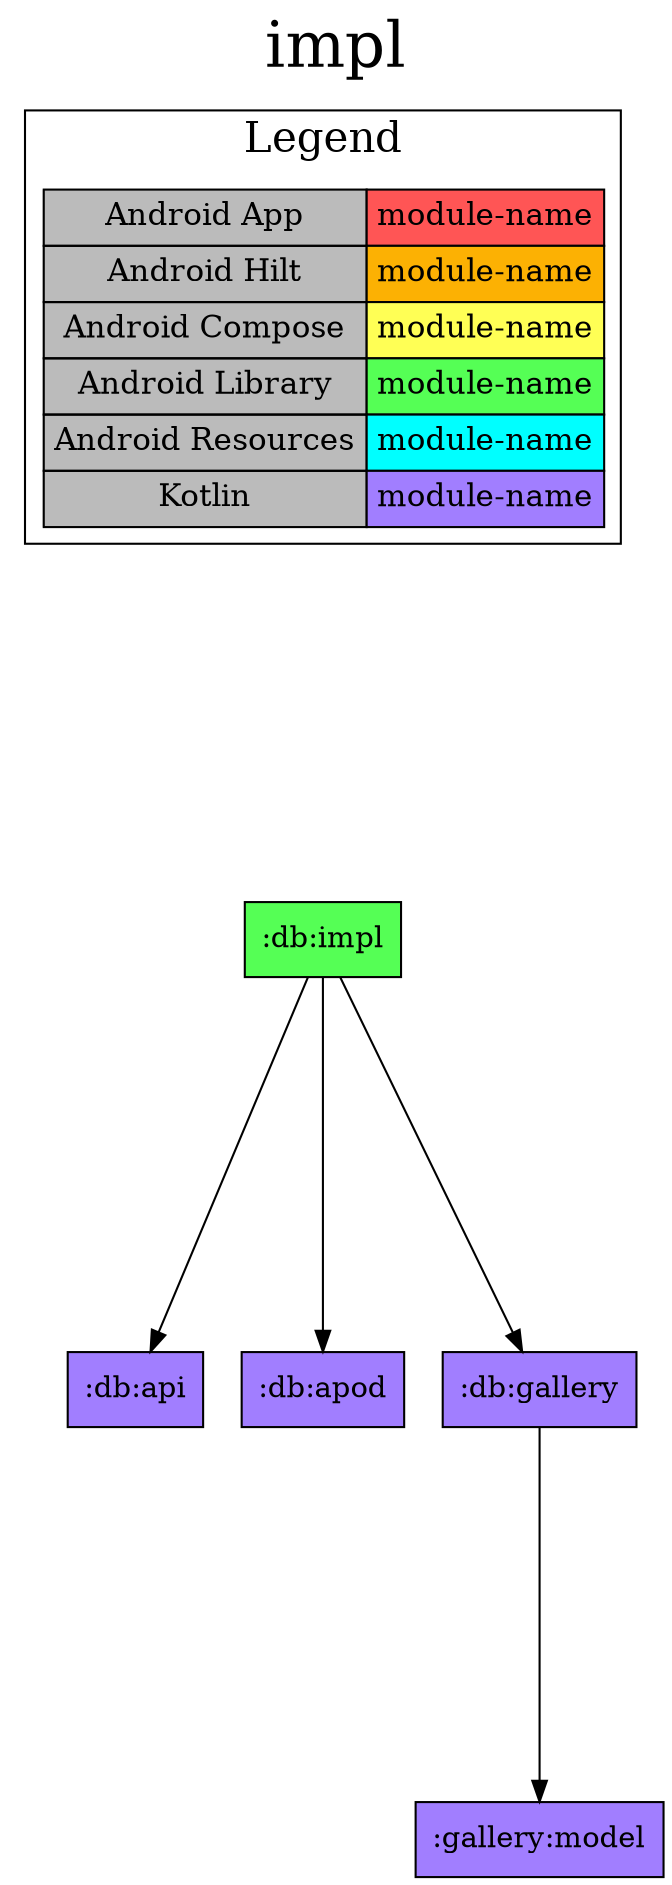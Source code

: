 digraph {
edge ["dir"="forward"]
graph ["dpi"="100","label"="impl","labelloc"="t","fontsize"="30","ranksep"="2.5","rankdir"="TB"]
node ["style"="filled"]
":db:impl" ["fillcolor"="#55FF55","shape"="box"]
":db:api" ["fillcolor"="#A17EFF","shape"="box"]
":db:apod" ["fillcolor"="#A17EFF","shape"="box"]
":db:gallery" ["fillcolor"="#A17EFF","shape"="box"]
":gallery:model" ["fillcolor"="#A17EFF","shape"="box"]
{
edge ["dir"="none"]
graph ["rank"="same"]
}
":db:impl" -> ":db:api"
":db:impl" -> ":db:apod"
":db:impl" -> ":db:gallery"
":db:gallery" -> ":gallery:model"
subgraph "cluster_legend" {
edge ["dir"="none"]
graph ["label"="Legend","fontsize"="20"]
"Legend" ["style"="filled","fillcolor"="#bbbbbb","shape"="none","margin"="0","fontsize"="15","label"=<
<TABLE BORDER="0" CELLBORDER="1" CELLSPACING="0" CELLPADDING="4">
<TR><TD>Android App</TD><TD BGCOLOR="#FF5555">module-name</TD></TR>
<TR><TD>Android Hilt</TD><TD BGCOLOR="#FCB103">module-name</TD></TR>
<TR><TD>Android Compose</TD><TD BGCOLOR="#FFFF55">module-name</TD></TR>
<TR><TD>Android Library</TD><TD BGCOLOR="#55FF55">module-name</TD></TR>
<TR><TD>Android Resources</TD><TD BGCOLOR="#00FFFF">module-name</TD></TR>
<TR><TD>Kotlin</TD><TD BGCOLOR="#A17EFF">module-name</TD></TR>
</TABLE>
>]
} -> ":db:impl" ["style"="invis"]
}